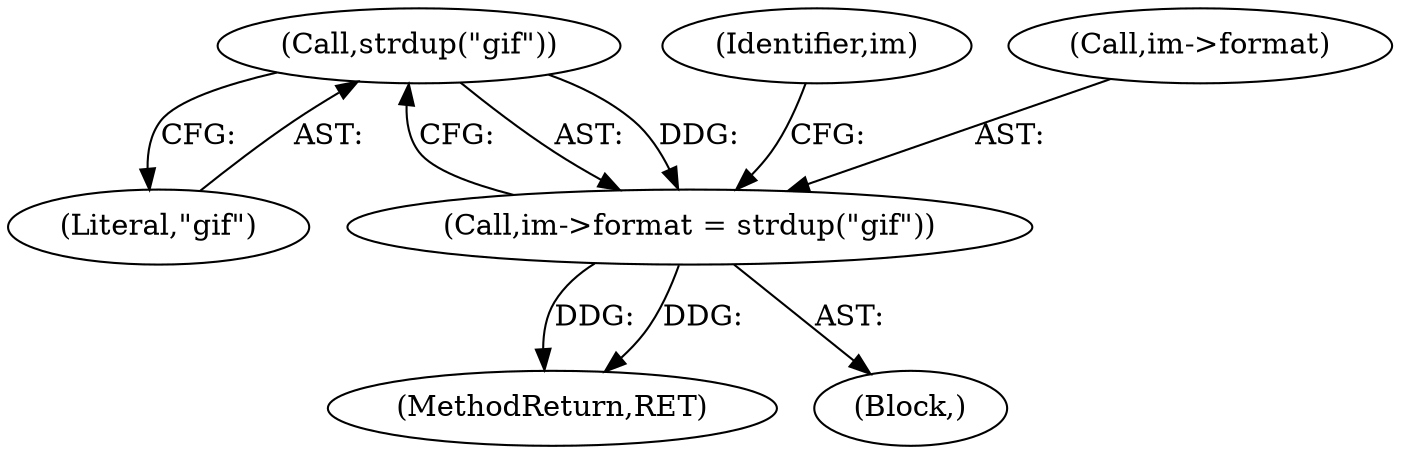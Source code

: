 digraph "0_enlightment_1f9b0b32728803a1578e658cd0955df773e34f49@API" {
"1000435" [label="(Call,strdup(\"gif\"))"];
"1000431" [label="(Call,im->format = strdup(\"gif\"))"];
"1000435" [label="(Call,strdup(\"gif\"))"];
"1000436" [label="(Literal,\"gif\")"];
"1000440" [label="(Identifier,im)"];
"1000727" [label="(MethodReturn,RET)"];
"1000431" [label="(Call,im->format = strdup(\"gif\"))"];
"1000432" [label="(Call,im->format)"];
"1000114" [label="(Block,)"];
"1000435" -> "1000431"  [label="AST: "];
"1000435" -> "1000436"  [label="CFG: "];
"1000436" -> "1000435"  [label="AST: "];
"1000431" -> "1000435"  [label="CFG: "];
"1000435" -> "1000431"  [label="DDG: "];
"1000431" -> "1000114"  [label="AST: "];
"1000432" -> "1000431"  [label="AST: "];
"1000440" -> "1000431"  [label="CFG: "];
"1000431" -> "1000727"  [label="DDG: "];
"1000431" -> "1000727"  [label="DDG: "];
}

